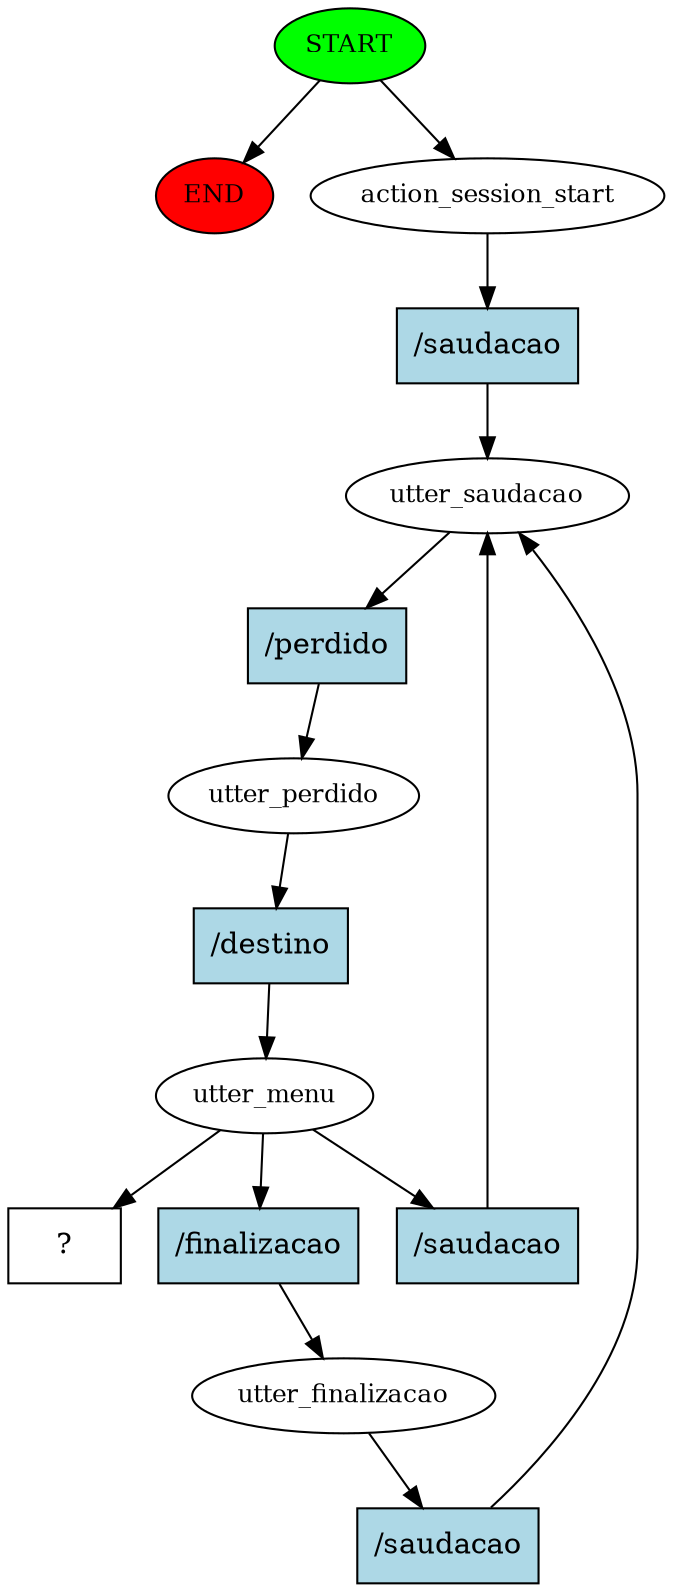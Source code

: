 digraph  {
0 [class="start active", fillcolor=green, fontsize=12, label=START, style=filled];
"-1" [class=end, fillcolor=red, fontsize=12, label=END, style=filled];
1 [class=active, fontsize=12, label=action_session_start];
2 [class=active, fontsize=12, label=utter_saudacao];
3 [class=active, fontsize=12, label=utter_perdido];
4 [class=active, fontsize=12, label=utter_menu];
5 [class=active, fontsize=12, label=utter_finalizacao];
12 [class="intent dashed active", label="  ?  ", shape=rect];
13 [class="intent active", fillcolor=lightblue, label="/saudacao", shape=rect, style=filled];
14 [class="intent active", fillcolor=lightblue, label="/perdido", shape=rect, style=filled];
15 [class="intent active", fillcolor=lightblue, label="/destino", shape=rect, style=filled];
16 [class="intent active", fillcolor=lightblue, label="/finalizacao", shape=rect, style=filled];
17 [class="intent active", fillcolor=lightblue, label="/saudacao", shape=rect, style=filled];
18 [class="intent active", fillcolor=lightblue, label="/saudacao", shape=rect, style=filled];
0 -> "-1"  [class="", key=NONE, label=""];
0 -> 1  [class=active, key=NONE, label=""];
1 -> 13  [class=active, key=0];
2 -> 14  [class=active, key=0];
3 -> 15  [class=active, key=0];
4 -> 12  [class=active, key=NONE, label=""];
4 -> 16  [class=active, key=0];
4 -> 17  [class=active, key=0];
5 -> 18  [class=active, key=0];
13 -> 2  [class=active, key=0];
14 -> 3  [class=active, key=0];
15 -> 4  [class=active, key=0];
16 -> 5  [class=active, key=0];
17 -> 2  [class=active, key=0];
18 -> 2  [class=active, key=0];
}
